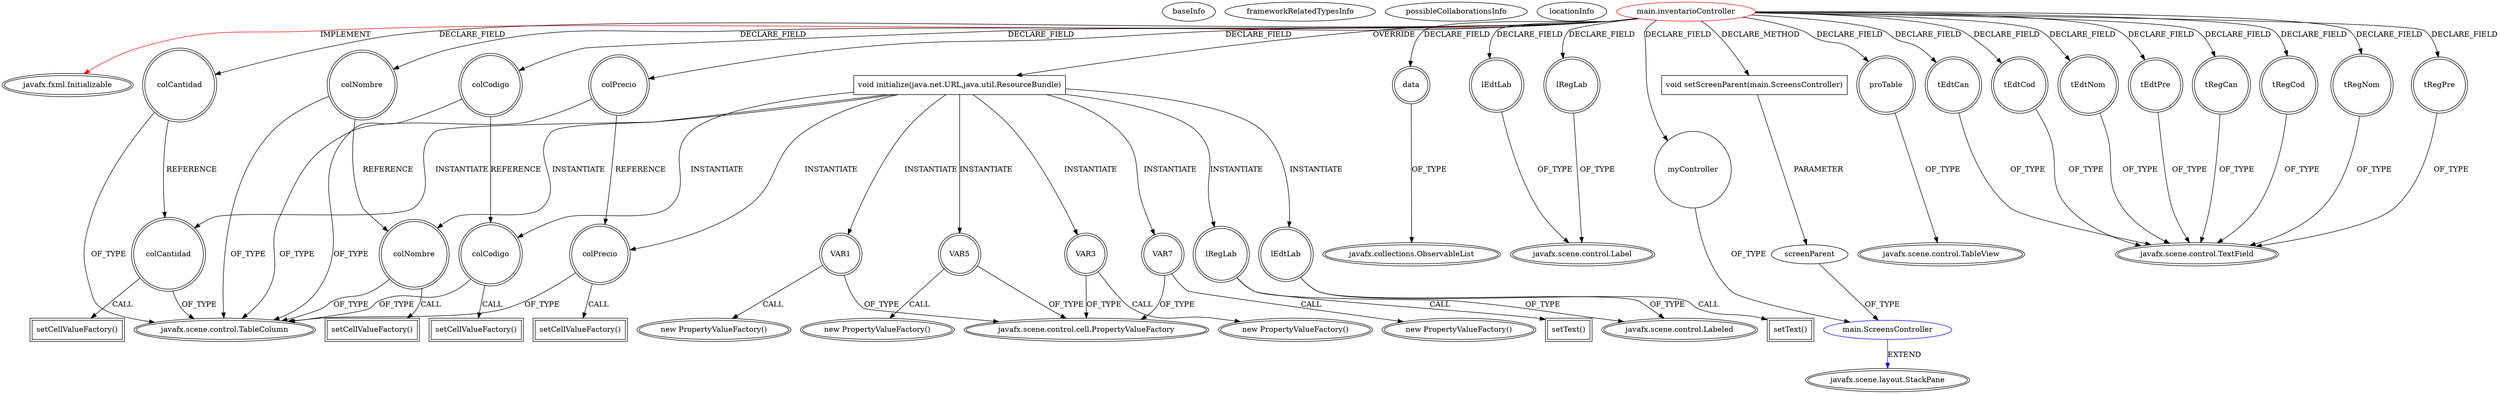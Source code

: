 digraph {
baseInfo[graphId=1878,category="extension_graph",isAnonymous=false,possibleRelation=true]
frameworkRelatedTypesInfo[0="javafx.fxml.Initializable"]
possibleCollaborationsInfo[0="1878~CLIENT_METHOD_DECLARATION-PARAMETER_DECLARATION-FIELD_DECLARATION-~javafx.fxml.Initializable ~javafx.scene.layout.StackPane ~false~false"]
locationInfo[projectName="antoniotorres-CAPOS",filePath="/antoniotorres-CAPOS/CAPOS-master/src/main/inventarioController.java",contextSignature="inventarioController",graphId="1878"]
0[label="main.inventarioController",vertexType="ROOT_CLIENT_CLASS_DECLARATION",isFrameworkType=false,color=red]
1[label="javafx.fxml.Initializable",vertexType="FRAMEWORK_INTERFACE_TYPE",isFrameworkType=true,peripheries=2]
2[label="colCantidad",vertexType="FIELD_DECLARATION",isFrameworkType=true,peripheries=2,shape=circle]
3[label="javafx.scene.control.TableColumn",vertexType="FRAMEWORK_CLASS_TYPE",isFrameworkType=true,peripheries=2]
4[label="colCodigo",vertexType="FIELD_DECLARATION",isFrameworkType=true,peripheries=2,shape=circle]
6[label="colNombre",vertexType="FIELD_DECLARATION",isFrameworkType=true,peripheries=2,shape=circle]
8[label="colPrecio",vertexType="FIELD_DECLARATION",isFrameworkType=true,peripheries=2,shape=circle]
10[label="data",vertexType="FIELD_DECLARATION",isFrameworkType=true,peripheries=2,shape=circle]
11[label="javafx.collections.ObservableList",vertexType="FRAMEWORK_INTERFACE_TYPE",isFrameworkType=true,peripheries=2]
12[label="lEdtLab",vertexType="FIELD_DECLARATION",isFrameworkType=true,peripheries=2,shape=circle]
13[label="javafx.scene.control.Label",vertexType="FRAMEWORK_CLASS_TYPE",isFrameworkType=true,peripheries=2]
14[label="lRegLab",vertexType="FIELD_DECLARATION",isFrameworkType=true,peripheries=2,shape=circle]
16[label="myController",vertexType="FIELD_DECLARATION",isFrameworkType=false,shape=circle]
17[label="main.ScreensController",vertexType="REFERENCE_CLIENT_CLASS_DECLARATION",isFrameworkType=false,color=blue]
18[label="javafx.scene.layout.StackPane",vertexType="FRAMEWORK_CLASS_TYPE",isFrameworkType=true,peripheries=2]
19[label="proTable",vertexType="FIELD_DECLARATION",isFrameworkType=true,peripheries=2,shape=circle]
20[label="javafx.scene.control.TableView",vertexType="FRAMEWORK_CLASS_TYPE",isFrameworkType=true,peripheries=2]
21[label="tEdtCan",vertexType="FIELD_DECLARATION",isFrameworkType=true,peripheries=2,shape=circle]
22[label="javafx.scene.control.TextField",vertexType="FRAMEWORK_CLASS_TYPE",isFrameworkType=true,peripheries=2]
23[label="tEdtCod",vertexType="FIELD_DECLARATION",isFrameworkType=true,peripheries=2,shape=circle]
25[label="tEdtNom",vertexType="FIELD_DECLARATION",isFrameworkType=true,peripheries=2,shape=circle]
27[label="tEdtPre",vertexType="FIELD_DECLARATION",isFrameworkType=true,peripheries=2,shape=circle]
29[label="tRegCan",vertexType="FIELD_DECLARATION",isFrameworkType=true,peripheries=2,shape=circle]
31[label="tRegCod",vertexType="FIELD_DECLARATION",isFrameworkType=true,peripheries=2,shape=circle]
33[label="tRegNom",vertexType="FIELD_DECLARATION",isFrameworkType=true,peripheries=2,shape=circle]
35[label="tRegPre",vertexType="FIELD_DECLARATION",isFrameworkType=true,peripheries=2,shape=circle]
37[label="void initialize(java.net.URL,java.util.ResourceBundle)",vertexType="OVERRIDING_METHOD_DECLARATION",isFrameworkType=false,shape=box]
38[label="colNombre",vertexType="VARIABLE_EXPRESION",isFrameworkType=true,peripheries=2,shape=circle]
39[label="setCellValueFactory()",vertexType="INSIDE_CALL",isFrameworkType=true,peripheries=2,shape=box]
42[label="VAR1",vertexType="VARIABLE_EXPRESION",isFrameworkType=true,peripheries=2,shape=circle]
43[label="javafx.scene.control.cell.PropertyValueFactory",vertexType="FRAMEWORK_CLASS_TYPE",isFrameworkType=true,peripheries=2]
41[label="new PropertyValueFactory()",vertexType="CONSTRUCTOR_CALL",isFrameworkType=true,peripheries=2]
44[label="colPrecio",vertexType="VARIABLE_EXPRESION",isFrameworkType=true,peripheries=2,shape=circle]
45[label="setCellValueFactory()",vertexType="INSIDE_CALL",isFrameworkType=true,peripheries=2,shape=box]
48[label="VAR3",vertexType="VARIABLE_EXPRESION",isFrameworkType=true,peripheries=2,shape=circle]
47[label="new PropertyValueFactory()",vertexType="CONSTRUCTOR_CALL",isFrameworkType=true,peripheries=2]
50[label="colCodigo",vertexType="VARIABLE_EXPRESION",isFrameworkType=true,peripheries=2,shape=circle]
51[label="setCellValueFactory()",vertexType="INSIDE_CALL",isFrameworkType=true,peripheries=2,shape=box]
54[label="VAR5",vertexType="VARIABLE_EXPRESION",isFrameworkType=true,peripheries=2,shape=circle]
53[label="new PropertyValueFactory()",vertexType="CONSTRUCTOR_CALL",isFrameworkType=true,peripheries=2]
56[label="colCantidad",vertexType="VARIABLE_EXPRESION",isFrameworkType=true,peripheries=2,shape=circle]
57[label="setCellValueFactory()",vertexType="INSIDE_CALL",isFrameworkType=true,peripheries=2,shape=box]
60[label="VAR7",vertexType="VARIABLE_EXPRESION",isFrameworkType=true,peripheries=2,shape=circle]
59[label="new PropertyValueFactory()",vertexType="CONSTRUCTOR_CALL",isFrameworkType=true,peripheries=2]
62[label="lRegLab",vertexType="VARIABLE_EXPRESION",isFrameworkType=true,peripheries=2,shape=circle]
64[label="javafx.scene.control.Labeled",vertexType="FRAMEWORK_CLASS_TYPE",isFrameworkType=true,peripheries=2]
63[label="setText()",vertexType="INSIDE_CALL",isFrameworkType=true,peripheries=2,shape=box]
65[label="lEdtLab",vertexType="VARIABLE_EXPRESION",isFrameworkType=true,peripheries=2,shape=circle]
66[label="setText()",vertexType="INSIDE_CALL",isFrameworkType=true,peripheries=2,shape=box]
72[label="void setScreenParent(main.ScreensController)",vertexType="CLIENT_METHOD_DECLARATION",isFrameworkType=false,shape=box]
73[label="screenParent",vertexType="PARAMETER_DECLARATION",isFrameworkType=false]
0->1[label="IMPLEMENT",color=red]
0->2[label="DECLARE_FIELD"]
2->3[label="OF_TYPE"]
0->4[label="DECLARE_FIELD"]
4->3[label="OF_TYPE"]
0->6[label="DECLARE_FIELD"]
6->3[label="OF_TYPE"]
0->8[label="DECLARE_FIELD"]
8->3[label="OF_TYPE"]
0->10[label="DECLARE_FIELD"]
10->11[label="OF_TYPE"]
0->12[label="DECLARE_FIELD"]
12->13[label="OF_TYPE"]
0->14[label="DECLARE_FIELD"]
14->13[label="OF_TYPE"]
0->16[label="DECLARE_FIELD"]
17->18[label="EXTEND",color=blue]
16->17[label="OF_TYPE"]
0->19[label="DECLARE_FIELD"]
19->20[label="OF_TYPE"]
0->21[label="DECLARE_FIELD"]
21->22[label="OF_TYPE"]
0->23[label="DECLARE_FIELD"]
23->22[label="OF_TYPE"]
0->25[label="DECLARE_FIELD"]
25->22[label="OF_TYPE"]
0->27[label="DECLARE_FIELD"]
27->22[label="OF_TYPE"]
0->29[label="DECLARE_FIELD"]
29->22[label="OF_TYPE"]
0->31[label="DECLARE_FIELD"]
31->22[label="OF_TYPE"]
0->33[label="DECLARE_FIELD"]
33->22[label="OF_TYPE"]
0->35[label="DECLARE_FIELD"]
35->22[label="OF_TYPE"]
0->37[label="OVERRIDE"]
37->38[label="INSTANTIATE"]
6->38[label="REFERENCE"]
38->3[label="OF_TYPE"]
38->39[label="CALL"]
37->42[label="INSTANTIATE"]
42->43[label="OF_TYPE"]
42->41[label="CALL"]
37->44[label="INSTANTIATE"]
8->44[label="REFERENCE"]
44->3[label="OF_TYPE"]
44->45[label="CALL"]
37->48[label="INSTANTIATE"]
48->43[label="OF_TYPE"]
48->47[label="CALL"]
37->50[label="INSTANTIATE"]
4->50[label="REFERENCE"]
50->3[label="OF_TYPE"]
50->51[label="CALL"]
37->54[label="INSTANTIATE"]
54->43[label="OF_TYPE"]
54->53[label="CALL"]
37->56[label="INSTANTIATE"]
2->56[label="REFERENCE"]
56->3[label="OF_TYPE"]
56->57[label="CALL"]
37->60[label="INSTANTIATE"]
60->43[label="OF_TYPE"]
60->59[label="CALL"]
37->62[label="INSTANTIATE"]
62->64[label="OF_TYPE"]
62->63[label="CALL"]
37->65[label="INSTANTIATE"]
65->64[label="OF_TYPE"]
65->66[label="CALL"]
0->72[label="DECLARE_METHOD"]
73->17[label="OF_TYPE"]
72->73[label="PARAMETER"]
}
